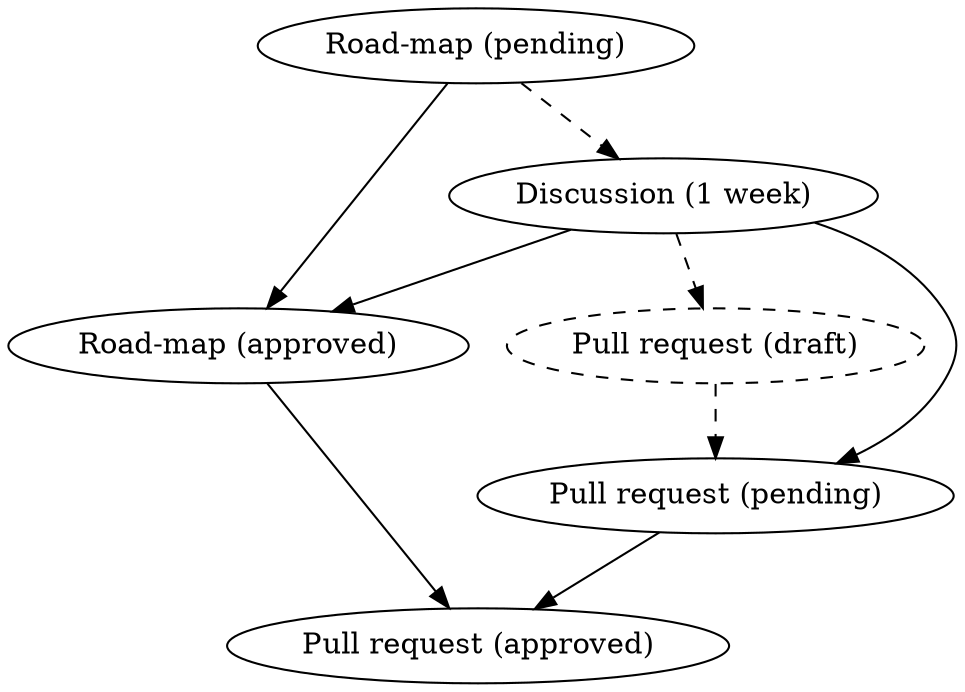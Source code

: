 digraph {
    roadmapPending [label="Road-map (pending)"]
    roadmapApproved [label="Road-map (approved)"]
    discussion [label="Discussion (1 week)"]
    prDraft [label="Pull request (draft)"] [style=dashed]
    prPending [label="Pull request (pending)"]
    prApproved [label="Pull request (approved)"]
    roadmapPending -> roadmapApproved
    discussion -> {roadmapApproved,prPending} -> prApproved
    roadmapPending -> discussion -> prDraft -> prPending [style=dashed]
}

